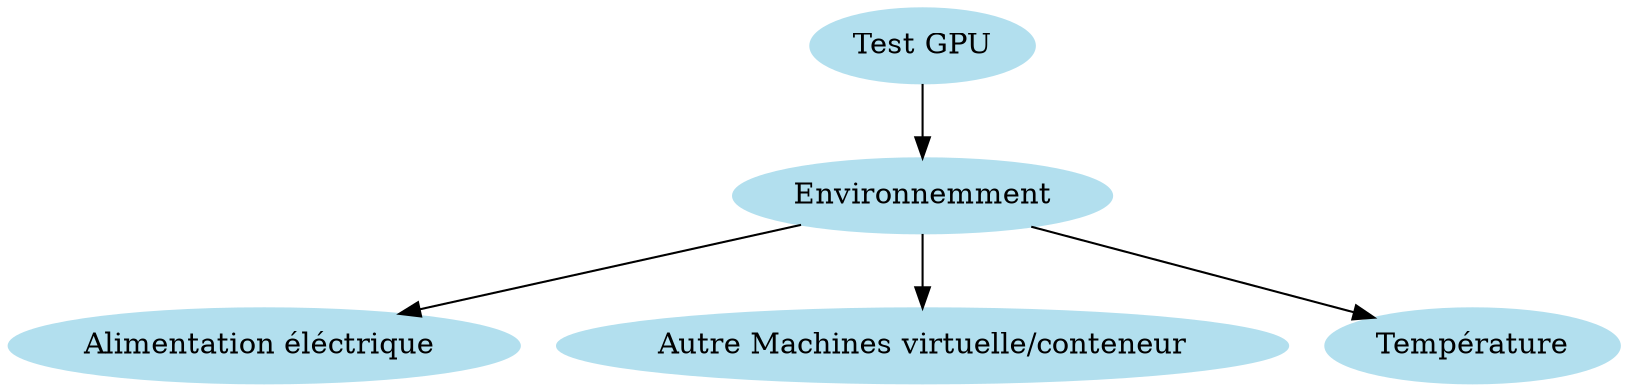 /* courtesy Ian Darwin and Geoff Collyer, Softquad Inc. */
digraph unix {
	size="20";
	node [color=lightblue2, style=filled];
	"Test GPU" -> "Environnemment";
	"Environnemment" -> "Alimentation éléctrique ";
	"Environnemment" -> "Autre Machines virtuelle/conteneur";
	"Environnemment" -> "Température";
}